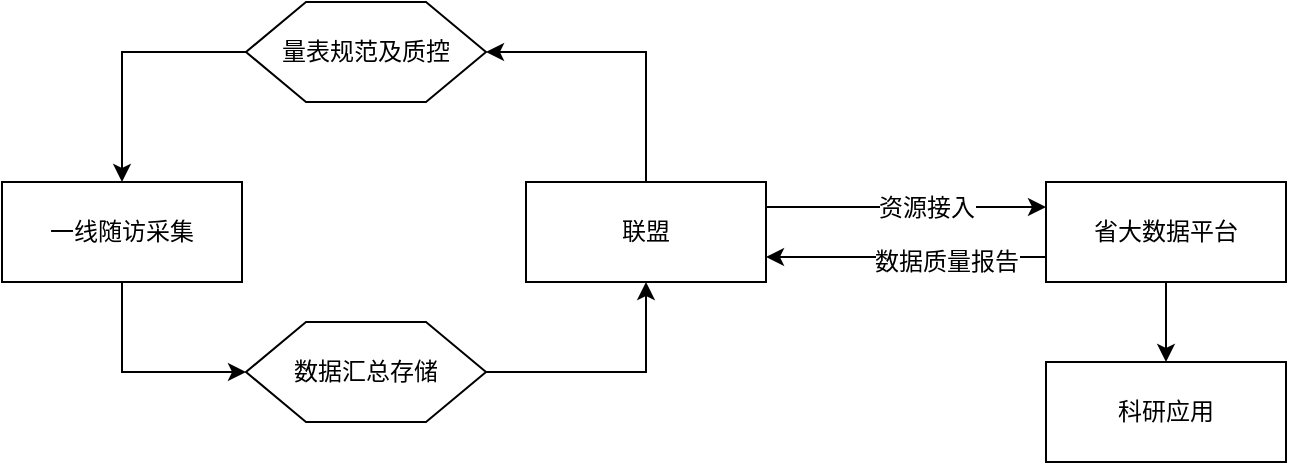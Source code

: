 <mxfile version="10.4.6" type="github"><diagram id="uEyiSxbMt1V5hBhpxiAY" name="第 1 页"><mxGraphModel dx="1080" dy="465" grid="1" gridSize="10" guides="1" tooltips="1" connect="1" arrows="1" fold="1" page="1" pageScale="1" pageWidth="1169" pageHeight="1654" math="0" shadow="0"><root><mxCell id="0"/><mxCell id="1" parent="0"/><mxCell id="nEfiWClWvOnz_ehigzwe-11" style="edgeStyle=orthogonalEdgeStyle;rounded=0;orthogonalLoop=1;jettySize=auto;html=1;exitX=0.5;exitY=1;exitDx=0;exitDy=0;entryX=0;entryY=0.5;entryDx=0;entryDy=0;" edge="1" parent="1" source="nEfiWClWvOnz_ehigzwe-1" target="nEfiWClWvOnz_ehigzwe-8"><mxGeometry relative="1" as="geometry"/></mxCell><mxCell id="nEfiWClWvOnz_ehigzwe-1" value="一线随访采集" style="rounded=0;whiteSpace=wrap;html=1;" vertex="1" parent="1"><mxGeometry x="168" y="190" width="120" height="50" as="geometry"/></mxCell><mxCell id="nEfiWClWvOnz_ehigzwe-6" style="edgeStyle=orthogonalEdgeStyle;rounded=0;orthogonalLoop=1;jettySize=auto;html=1;exitX=0.5;exitY=0;exitDx=0;exitDy=0;entryX=1;entryY=0.5;entryDx=0;entryDy=0;" edge="1" parent="1" source="nEfiWClWvOnz_ehigzwe-2" target="nEfiWClWvOnz_ehigzwe-5"><mxGeometry relative="1" as="geometry"/></mxCell><mxCell id="nEfiWClWvOnz_ehigzwe-14" style="edgeStyle=orthogonalEdgeStyle;rounded=0;orthogonalLoop=1;jettySize=auto;html=1;exitX=1;exitY=0.25;exitDx=0;exitDy=0;entryX=0;entryY=0.25;entryDx=0;entryDy=0;" edge="1" parent="1" source="nEfiWClWvOnz_ehigzwe-2" target="nEfiWClWvOnz_ehigzwe-13"><mxGeometry relative="1" as="geometry"/></mxCell><mxCell id="nEfiWClWvOnz_ehigzwe-17" value="资源接入" style="text;html=1;resizable=0;points=[];align=center;verticalAlign=middle;labelBackgroundColor=#ffffff;" vertex="1" connectable="0" parent="nEfiWClWvOnz_ehigzwe-14"><mxGeometry x="0.143" relative="1" as="geometry"><mxPoint as="offset"/></mxGeometry></mxCell><mxCell id="nEfiWClWvOnz_ehigzwe-2" value="联盟" style="rounded=0;whiteSpace=wrap;html=1;" vertex="1" parent="1"><mxGeometry x="430" y="190" width="120" height="50" as="geometry"/></mxCell><mxCell id="nEfiWClWvOnz_ehigzwe-7" style="edgeStyle=orthogonalEdgeStyle;rounded=0;orthogonalLoop=1;jettySize=auto;html=1;exitX=0;exitY=0.5;exitDx=0;exitDy=0;entryX=0.5;entryY=0;entryDx=0;entryDy=0;" edge="1" parent="1" source="nEfiWClWvOnz_ehigzwe-5" target="nEfiWClWvOnz_ehigzwe-1"><mxGeometry relative="1" as="geometry"/></mxCell><mxCell id="nEfiWClWvOnz_ehigzwe-5" value="量表规范及质控" style="shape=hexagon;perimeter=hexagonPerimeter2;whiteSpace=wrap;html=1;" vertex="1" parent="1"><mxGeometry x="290" y="100" width="120" height="50" as="geometry"/></mxCell><mxCell id="nEfiWClWvOnz_ehigzwe-12" style="edgeStyle=orthogonalEdgeStyle;rounded=0;orthogonalLoop=1;jettySize=auto;html=1;exitX=1;exitY=0.5;exitDx=0;exitDy=0;entryX=0.5;entryY=1;entryDx=0;entryDy=0;" edge="1" parent="1" source="nEfiWClWvOnz_ehigzwe-8" target="nEfiWClWvOnz_ehigzwe-2"><mxGeometry relative="1" as="geometry"/></mxCell><mxCell id="nEfiWClWvOnz_ehigzwe-8" value="数据汇总存储" style="shape=hexagon;perimeter=hexagonPerimeter2;whiteSpace=wrap;html=1;" vertex="1" parent="1"><mxGeometry x="290" y="260" width="120" height="50" as="geometry"/></mxCell><mxCell id="nEfiWClWvOnz_ehigzwe-15" style="edgeStyle=orthogonalEdgeStyle;rounded=0;orthogonalLoop=1;jettySize=auto;html=1;exitX=0;exitY=0.75;exitDx=0;exitDy=0;entryX=1;entryY=0.75;entryDx=0;entryDy=0;" edge="1" parent="1" source="nEfiWClWvOnz_ehigzwe-13" target="nEfiWClWvOnz_ehigzwe-2"><mxGeometry relative="1" as="geometry"/></mxCell><mxCell id="nEfiWClWvOnz_ehigzwe-16" value="数据质量报告" style="text;html=1;resizable=0;points=[];align=center;verticalAlign=middle;labelBackgroundColor=#ffffff;" vertex="1" connectable="0" parent="nEfiWClWvOnz_ehigzwe-15"><mxGeometry x="-0.276" y="2" relative="1" as="geometry"><mxPoint as="offset"/></mxGeometry></mxCell><mxCell id="nEfiWClWvOnz_ehigzwe-19" style="edgeStyle=orthogonalEdgeStyle;rounded=0;orthogonalLoop=1;jettySize=auto;html=1;exitX=0.5;exitY=1;exitDx=0;exitDy=0;entryX=0.5;entryY=0;entryDx=0;entryDy=0;" edge="1" parent="1" source="nEfiWClWvOnz_ehigzwe-13" target="nEfiWClWvOnz_ehigzwe-18"><mxGeometry relative="1" as="geometry"/></mxCell><mxCell id="nEfiWClWvOnz_ehigzwe-13" value="省大数据平台" style="rounded=0;whiteSpace=wrap;html=1;" vertex="1" parent="1"><mxGeometry x="690" y="190" width="120" height="50" as="geometry"/></mxCell><mxCell id="nEfiWClWvOnz_ehigzwe-18" value="科研应用" style="rounded=0;whiteSpace=wrap;html=1;" vertex="1" parent="1"><mxGeometry x="690" y="280" width="120" height="50" as="geometry"/></mxCell></root></mxGraphModel></diagram></mxfile>